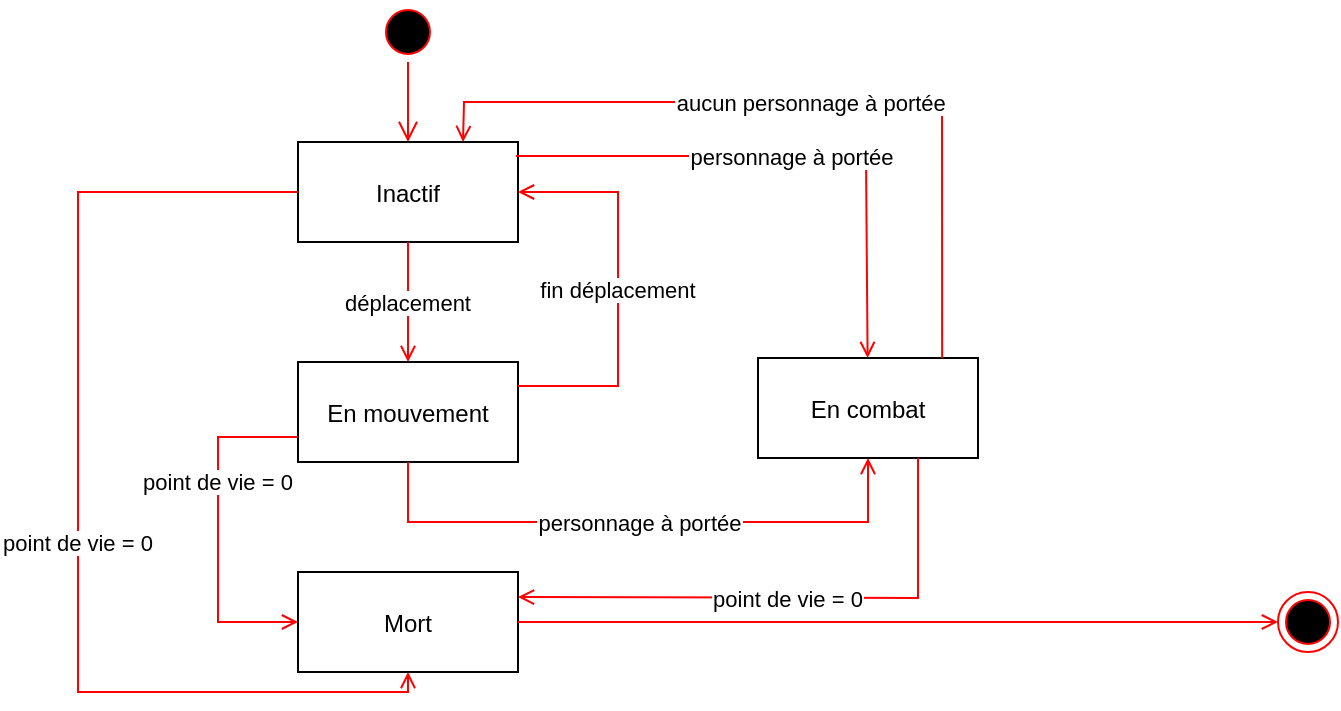 <mxfile version="13.7.9" type="device"><diagram name="Page-1" id="e7e014a7-5840-1c2e-5031-d8a46d1fe8dd"><mxGraphModel dx="1086" dy="806" grid="1" gridSize="10" guides="1" tooltips="1" connect="1" arrows="1" fold="1" page="1" pageScale="1" pageWidth="1169" pageHeight="826" background="#ffffff" math="0" shadow="0"><root><mxCell id="0"/><mxCell id="1" parent="0"/><mxCell id="33" value="En combat" style="" parent="1" vertex="1"><mxGeometry x="460" y="388" width="110" height="50" as="geometry"/></mxCell><mxCell id="38" value="" style="ellipse;shape=endState;fillColor=#000000;strokeColor=#ff0000" parent="1" vertex="1"><mxGeometry x="720" y="505" width="30" height="30" as="geometry"/></mxCell><mxCell id="5" value="" style="ellipse;shape=startState;fillColor=#000000;strokeColor=#ff0000;" parent="1" vertex="1"><mxGeometry x="270" y="210" width="30" height="30" as="geometry"/></mxCell><mxCell id="6" value="" style="edgeStyle=elbowEdgeStyle;elbow=horizontal;verticalAlign=bottom;endArrow=open;endSize=8;strokeColor=#FF0000;endFill=1;rounded=0" parent="1" source="5" target="7" edge="1"><mxGeometry x="270" y="210" as="geometry"><mxPoint x="285" y="280" as="targetPoint"/></mxGeometry></mxCell><mxCell id="7" value="Inactif" style="" parent="1" vertex="1"><mxGeometry x="230" y="280" width="110" height="50" as="geometry"/></mxCell><mxCell id="8" value="En mouvement" style="" parent="1" vertex="1"><mxGeometry x="230" y="390" width="110" height="50" as="geometry"/></mxCell><mxCell id="9" value="déplacement" style="endArrow=open;strokeColor=#FF0000;endFill=1;rounded=0" parent="1" source="7" target="8" edge="1"><mxGeometry relative="1" as="geometry"/></mxCell><mxCell id="10" value="Mort" style="" parent="1" vertex="1"><mxGeometry x="230" y="495" width="110" height="50" as="geometry"/></mxCell><mxCell id="11" value="point de vie = 0" style="endArrow=open;strokeColor=#FF0000;endFill=1;rounded=0;entryX=0.5;entryY=1;entryDx=0;entryDy=0;exitX=0;exitY=0.5;exitDx=0;exitDy=0;edgeStyle=orthogonalEdgeStyle;" parent="1" source="7" target="10" edge="1"><mxGeometry x="0.066" relative="1" as="geometry"><mxPoint x="180" y="310" as="sourcePoint"/><Array as="points"><mxPoint x="120" y="305"/><mxPoint x="120" y="555"/><mxPoint x="285" y="555"/></Array><mxPoint as="offset"/></mxGeometry></mxCell><mxCell id="12" value="fin déplacement" style="edgeStyle=elbowEdgeStyle;elbow=horizontal;strokeColor=#FF0000;endArrow=open;endFill=1;rounded=0;" parent="1" target="7" edge="1"><mxGeometry width="100" height="100" relative="1" as="geometry"><mxPoint x="340" y="402" as="sourcePoint"/><mxPoint x="430" y="360" as="targetPoint"/><Array as="points"><mxPoint x="390" y="350"/><mxPoint x="140" y="420"/></Array></mxGeometry></mxCell><mxCell id="20" value="" style="endArrow=open;strokeColor=#FF0000;endFill=1;rounded=0;" parent="1" source="10" target="38" edge="1"><mxGeometry relative="1" as="geometry"><mxPoint x="470" y="520" as="targetPoint"/><Array as="points"><mxPoint x="665" y="520"/></Array></mxGeometry></mxCell><mxCell id="W9Dvn8n96gaXe56rucy0-41" value="point de vie = 0" style="endArrow=open;strokeColor=#FF0000;endFill=1;rounded=0;exitX=0;exitY=0.75;exitDx=0;exitDy=0;entryX=0;entryY=0.5;entryDx=0;entryDy=0;edgeStyle=orthogonalEdgeStyle;" parent="1" source="8" target="10" edge="1"><mxGeometry x="-0.536" y="23" relative="1" as="geometry"><mxPoint x="350" y="315.0" as="sourcePoint"/><mxPoint x="349.67" y="509.9" as="targetPoint"/><Array as="points"><mxPoint x="190" y="427"/><mxPoint x="190" y="520"/></Array><mxPoint x="-23" y="22" as="offset"/></mxGeometry></mxCell><mxCell id="W9Dvn8n96gaXe56rucy0-44" value="personnage à portée" style="endArrow=open;strokeColor=#FF0000;endFill=1;rounded=0;" parent="1" source="8" target="33" edge="1"><mxGeometry relative="1" as="geometry"><mxPoint x="295" y="340.0" as="sourcePoint"/><mxPoint x="295" y="400.0" as="targetPoint"/><Array as="points"><mxPoint x="285" y="470"/><mxPoint x="400" y="470"/><mxPoint x="515" y="470"/></Array></mxGeometry></mxCell><mxCell id="W9Dvn8n96gaXe56rucy0-45" value="personnage à portée" style="endArrow=open;strokeColor=#FF0000;endFill=1;rounded=0;" parent="1" target="33" edge="1"><mxGeometry relative="1" as="geometry"><mxPoint x="339" y="287" as="sourcePoint"/><mxPoint x="470" y="423" as="targetPoint"/><Array as="points"><mxPoint x="514" y="287"/></Array></mxGeometry></mxCell><mxCell id="W9Dvn8n96gaXe56rucy0-46" value="point de vie = 0" style="endArrow=open;strokeColor=#FF0000;endFill=1;rounded=0;entryX=1;entryY=0.25;entryDx=0;entryDy=0;" parent="1" target="10" edge="1"><mxGeometry relative="1" as="geometry"><mxPoint x="540" y="438" as="sourcePoint"/><mxPoint x="240" y="530" as="targetPoint"/><Array as="points"><mxPoint x="540" y="508"/></Array></mxGeometry></mxCell><mxCell id="W9Dvn8n96gaXe56rucy0-47" value="aucun personnage à portée" style="endArrow=open;strokeColor=#FF0000;endFill=1;rounded=0;exitX=0.837;exitY=0.003;exitDx=0;exitDy=0;exitPerimeter=0;entryX=0.75;entryY=0;entryDx=0;entryDy=0;" parent="1" source="33" target="7" edge="1"><mxGeometry relative="1" as="geometry"><mxPoint x="320" y="279" as="sourcePoint"/><mxPoint x="640" y="220" as="targetPoint"/><Array as="points"><mxPoint x="552" y="260"/><mxPoint x="313" y="260"/></Array></mxGeometry></mxCell></root></mxGraphModel></diagram></mxfile>